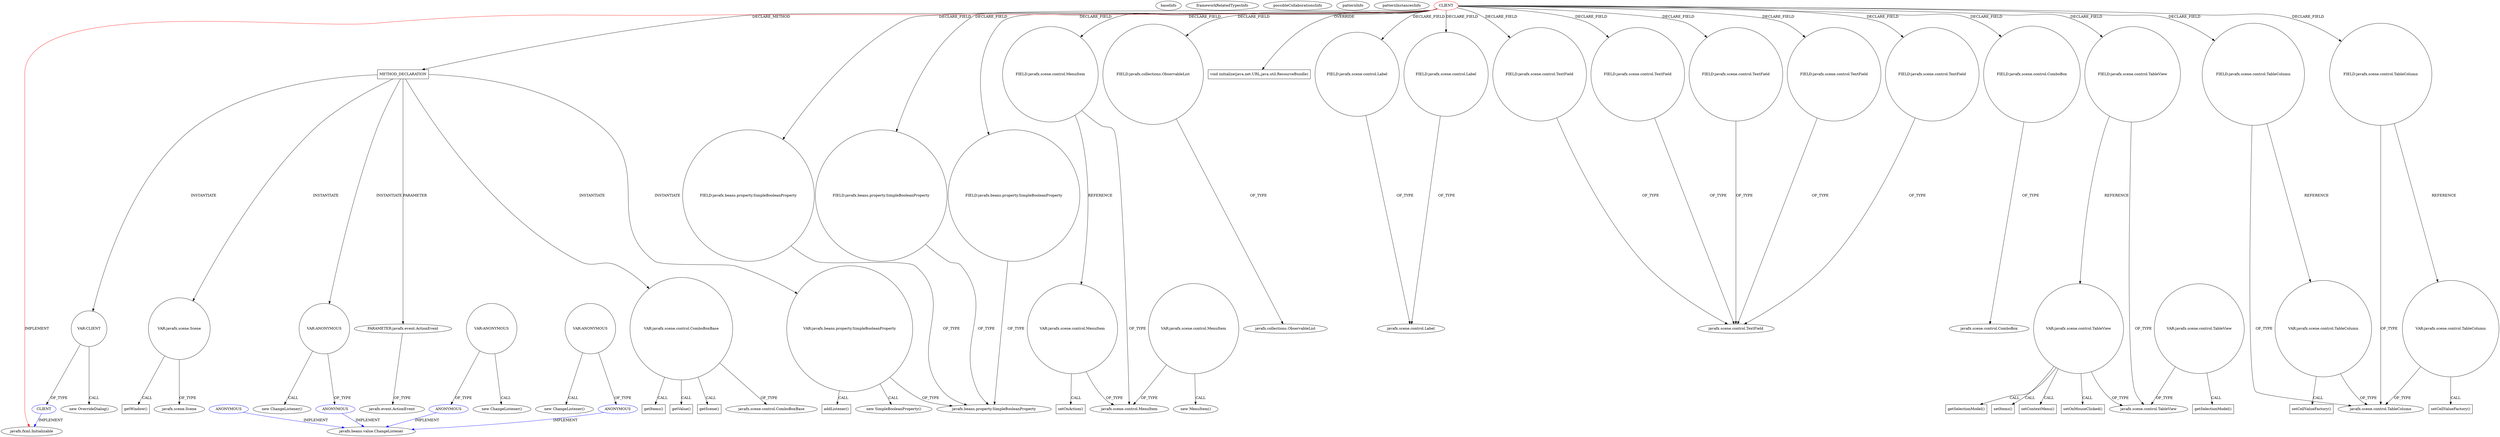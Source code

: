 digraph {
baseInfo[graphId=4234,category="pattern",isAnonymous=false,possibleRelation=true]
frameworkRelatedTypesInfo[0="javafx.fxml.Initializable"]
possibleCollaborationsInfo[0="4234~INSTANTIATION-CLIENT_METHOD_DECLARATION-~javafx.fxml.Initializable ~javafx.fxml.Initializable ~false~false",1="4234~INSTANTIATION-CLIENT_METHOD_DECLARATION-~javafx.fxml.Initializable ~javafx.beans.value.ChangeListener ~false~true",2="4234~INSTANTIATION-~javafx.fxml.Initializable ~javafx.beans.value.ChangeListener ~false~true",3="4234~INSTANTIATION-~javafx.fxml.Initializable ~javafx.beans.value.ChangeListener ~false~true"]
patternInfo[frequency=2.0,patternRootClient=0]
patternInstancesInfo[0="hock323-eventManager~/hock323-eventManager/EventManager-master/src/eventManager/controller/pokerTournament/BlindsController.java~BlindsController~2976",1="hock323-eventManager~/hock323-eventManager/EventManager-master/src/eventManager/controller/pokerTournament/TournamentController.java~TournamentController~3009"]
876[label="new OverrideDialog()",vertexType="CONSTRUCTOR_CALL",isFrameworkType=false]
877[label="VAR:CLIENT",vertexType="VARIABLE_EXPRESION",isFrameworkType=false,shape=circle]
865[label="METHOD_DECLARATION",vertexType="CLIENT_METHOD_DECLARATION",isFrameworkType=false,shape=box]
0[label="CLIENT",vertexType="ROOT_CLIENT_CLASS_DECLARATION",isFrameworkType=false,color=red]
102[label="FIELD:javafx.scene.control.MenuItem",vertexType="FIELD_DECLARATION",isFrameworkType=false,shape=circle]
146[label="FIELD:javafx.collections.ObservableList",vertexType="FIELD_DECLARATION",isFrameworkType=false,shape=circle]
147[label="javafx.collections.ObservableList",vertexType="FRAMEWORK_INTERFACE_TYPE",isFrameworkType=false]
866[label="PARAMETER:javafx.event.ActionEvent",vertexType="PARAMETER_DECLARATION",isFrameworkType=false]
596[label="javafx.event.ActionEvent",vertexType="FRAMEWORK_CLASS_TYPE",isFrameworkType=false]
152[label="void initialize(java.net.URL,java.util.ResourceBundle)",vertexType="OVERRIDING_METHOD_DECLARATION",isFrameworkType=false,shape=box]
103[label="javafx.scene.control.MenuItem",vertexType="FRAMEWORK_CLASS_TYPE",isFrameworkType=false]
868[label="VAR:javafx.scene.control.ComboBoxBase",vertexType="VARIABLE_EXPRESION",isFrameworkType=false,shape=circle]
942[label="VAR:javafx.scene.control.MenuItem",vertexType="VARIABLE_EXPRESION",isFrameworkType=false,shape=circle]
938[label="VAR:javafx.scene.control.MenuItem",vertexType="VARIABLE_EXPRESION",isFrameworkType=false,shape=circle]
71[label="FIELD:javafx.scene.control.Label",vertexType="FIELD_DECLARATION",isFrameworkType=false,shape=circle]
27[label="javafx.scene.control.Label",vertexType="FRAMEWORK_CLASS_TYPE",isFrameworkType=false]
69[label="FIELD:javafx.scene.control.Label",vertexType="FIELD_DECLARATION",isFrameworkType=false,shape=circle]
38[label="FIELD:javafx.beans.property.SimpleBooleanProperty",vertexType="FIELD_DECLARATION",isFrameworkType=false,shape=circle]
31[label="javafx.beans.property.SimpleBooleanProperty",vertexType="FRAMEWORK_CLASS_TYPE",isFrameworkType=false]
34[label="FIELD:javafx.beans.property.SimpleBooleanProperty",vertexType="FIELD_DECLARATION",isFrameworkType=false,shape=circle]
138[label="FIELD:javafx.beans.property.SimpleBooleanProperty",vertexType="FIELD_DECLARATION",isFrameworkType=false,shape=circle]
67[label="FIELD:javafx.scene.control.TextField",vertexType="FIELD_DECLARATION",isFrameworkType=false,shape=circle]
12[label="FIELD:javafx.scene.control.TextField",vertexType="FIELD_DECLARATION",isFrameworkType=false,shape=circle]
6[label="FIELD:javafx.scene.control.TextField",vertexType="FIELD_DECLARATION",isFrameworkType=false,shape=circle]
83[label="FIELD:javafx.scene.control.TextField",vertexType="FIELD_DECLARATION",isFrameworkType=false,shape=circle]
130[label="FIELD:javafx.scene.control.TextField",vertexType="FIELD_DECLARATION",isFrameworkType=false,shape=circle]
878[label="CLIENT",vertexType="REFERENCE_CLIENT_CLASS_DECLARATION",isFrameworkType=false,color=blue]
888[label="VAR:ANONYMOUS",vertexType="VARIABLE_EXPRESION",isFrameworkType=false,shape=circle]
889[label="ANONYMOUS",vertexType="REFERENCE_ANONYMOUS_DECLARATION",isFrameworkType=false,color=blue]
887[label="new ChangeListener()",vertexType="CONSTRUCTOR_CALL",isFrameworkType=false]
186[label="javafx.beans.value.ChangeListener",vertexType="FRAMEWORK_INTERFACE_TYPE",isFrameworkType=false]
185[label="ANONYMOUS",vertexType="REFERENCE_ANONYMOUS_DECLARATION",isFrameworkType=false,color=blue]
541[label="ANONYMOUS",vertexType="REFERENCE_ANONYMOUS_DECLARATION",isFrameworkType=false,color=blue]
569[label="ANONYMOUS",vertexType="REFERENCE_ANONYMOUS_DECLARATION",isFrameworkType=false,color=blue]
568[label="VAR:ANONYMOUS",vertexType="VARIABLE_EXPRESION",isFrameworkType=false,shape=circle]
540[label="VAR:ANONYMOUS",vertexType="VARIABLE_EXPRESION",isFrameworkType=false,shape=circle]
870[label="javafx.scene.control.ComboBoxBase",vertexType="FRAMEWORK_CLASS_TYPE",isFrameworkType=false]
539[label="new ChangeListener()",vertexType="CONSTRUCTOR_CALL",isFrameworkType=false]
567[label="new ChangeListener()",vertexType="CONSTRUCTOR_CALL",isFrameworkType=false]
872[label="getItems()",vertexType="INSIDE_CALL",isFrameworkType=false,shape=box]
1[label="javafx.fxml.Initializable",vertexType="FRAMEWORK_INTERFACE_TYPE",isFrameworkType=false]
110[label="FIELD:javafx.scene.control.ComboBox",vertexType="FIELD_DECLARATION",isFrameworkType=false,shape=circle]
111[label="javafx.scene.control.ComboBox",vertexType="FRAMEWORK_CLASS_TYPE",isFrameworkType=false]
7[label="javafx.scene.control.TextField",vertexType="FRAMEWORK_CLASS_TYPE",isFrameworkType=false]
880[label="VAR:javafx.scene.Scene",vertexType="VARIABLE_EXPRESION",isFrameworkType=false,shape=circle]
881[label="getWindow()",vertexType="INSIDE_CALL",isFrameworkType=false,shape=box]
874[label="VAR:javafx.beans.property.SimpleBooleanProperty",vertexType="VARIABLE_EXPRESION",isFrameworkType=false,shape=circle]
873[label="new SimpleBooleanProperty()",vertexType="CONSTRUCTOR_CALL",isFrameworkType=false]
886[label="addListener()",vertexType="INSIDE_CALL",isFrameworkType=false,shape=box]
869[label="getValue()",vertexType="INSIDE_CALL",isFrameworkType=false,shape=box]
937[label="new MenuItem()",vertexType="CONSTRUCTOR_CALL",isFrameworkType=false]
150[label="FIELD:javafx.scene.control.TableView",vertexType="FIELD_DECLARATION",isFrameworkType=false,shape=circle]
151[label="javafx.scene.control.TableView",vertexType="FRAMEWORK_CLASS_TYPE",isFrameworkType=false]
588[label="VAR:javafx.scene.control.TableView",vertexType="VARIABLE_EXPRESION",isFrameworkType=false,shape=circle]
589[label="getSelectionModel()",vertexType="INSIDE_CALL",isFrameworkType=false,shape=box]
884[label="getScene()",vertexType="INSIDE_CALL",isFrameworkType=false,shape=box]
898[label="VAR:javafx.scene.control.TableView",vertexType="VARIABLE_EXPRESION",isFrameworkType=false,shape=circle]
952[label="setContextMenu()",vertexType="INSIDE_CALL",isFrameworkType=false,shape=box]
916[label="setOnMouseClicked()",vertexType="INSIDE_CALL",isFrameworkType=false,shape=box]
933[label="getSelectionModel()",vertexType="INSIDE_CALL",isFrameworkType=false,shape=box]
914[label="setItems()",vertexType="INSIDE_CALL",isFrameworkType=false,shape=box]
148[label="FIELD:javafx.scene.control.TableColumn",vertexType="FIELD_DECLARATION",isFrameworkType=false,shape=circle]
907[label="VAR:javafx.scene.control.TableColumn",vertexType="VARIABLE_EXPRESION",isFrameworkType=false,shape=circle]
908[label="setCellValueFactory()",vertexType="INSIDE_CALL",isFrameworkType=false,shape=box]
144[label="FIELD:javafx.scene.control.TableColumn",vertexType="FIELD_DECLARATION",isFrameworkType=false,shape=circle]
901[label="VAR:javafx.scene.control.TableColumn",vertexType="VARIABLE_EXPRESION",isFrameworkType=false,shape=circle]
902[label="setCellValueFactory()",vertexType="INSIDE_CALL",isFrameworkType=false,shape=box]
611[label="javafx.scene.Scene",vertexType="FRAMEWORK_CLASS_TYPE",isFrameworkType=false]
943[label="setOnAction()",vertexType="INSIDE_CALL",isFrameworkType=false,shape=box]
145[label="javafx.scene.control.TableColumn",vertexType="FRAMEWORK_CLASS_TYPE",isFrameworkType=false]
907->145[label="OF_TYPE"]
865->877[label="INSTANTIATE"]
880->611[label="OF_TYPE"]
907->908[label="CALL"]
0->12[label="DECLARE_FIELD"]
102->103[label="OF_TYPE"]
878->1[label="IMPLEMENT",color=blue]
568->569[label="OF_TYPE"]
888->889[label="OF_TYPE"]
942->103[label="OF_TYPE"]
138->31[label="OF_TYPE"]
185->186[label="IMPLEMENT",color=blue]
865->874[label="INSTANTIATE"]
67->7[label="OF_TYPE"]
541->186[label="IMPLEMENT",color=blue]
865->868[label="INSTANTIATE"]
150->898[label="REFERENCE"]
877->878[label="OF_TYPE"]
901->145[label="OF_TYPE"]
938->103[label="OF_TYPE"]
942->943[label="CALL"]
901->902[label="CALL"]
868->884[label="CALL"]
0->130[label="DECLARE_FIELD"]
868->872[label="CALL"]
540->541[label="OF_TYPE"]
877->876[label="CALL"]
588->151[label="OF_TYPE"]
898->151[label="OF_TYPE"]
874->873[label="CALL"]
0->144[label="DECLARE_FIELD"]
34->31[label="OF_TYPE"]
130->7[label="OF_TYPE"]
568->567[label="CALL"]
0->1[label="IMPLEMENT",color=red]
71->27[label="OF_TYPE"]
0->34[label="DECLARE_FIELD"]
0->83[label="DECLARE_FIELD"]
148->907[label="REFERENCE"]
898->933[label="CALL"]
0->38[label="DECLARE_FIELD"]
938->937[label="CALL"]
110->111[label="OF_TYPE"]
0->865[label="DECLARE_METHOD"]
865->880[label="INSTANTIATE"]
0->138[label="DECLARE_FIELD"]
0->148[label="DECLARE_FIELD"]
0->152[label="OVERRIDE"]
83->7[label="OF_TYPE"]
146->147[label="OF_TYPE"]
6->7[label="OF_TYPE"]
0->71[label="DECLARE_FIELD"]
880->881[label="CALL"]
148->145[label="OF_TYPE"]
0->146[label="DECLARE_FIELD"]
868->870[label="OF_TYPE"]
898->952[label="CALL"]
865->866[label="PARAMETER"]
588->589[label="CALL"]
0->110[label="DECLARE_FIELD"]
540->539[label="CALL"]
150->151[label="OF_TYPE"]
144->145[label="OF_TYPE"]
888->887[label="CALL"]
569->186[label="IMPLEMENT",color=blue]
144->901[label="REFERENCE"]
874->886[label="CALL"]
0->150[label="DECLARE_FIELD"]
874->31[label="OF_TYPE"]
865->888[label="INSTANTIATE"]
69->27[label="OF_TYPE"]
0->67[label="DECLARE_FIELD"]
898->916[label="CALL"]
0->6[label="DECLARE_FIELD"]
0->69[label="DECLARE_FIELD"]
868->869[label="CALL"]
12->7[label="OF_TYPE"]
866->596[label="OF_TYPE"]
38->31[label="OF_TYPE"]
898->914[label="CALL"]
889->186[label="IMPLEMENT",color=blue]
102->942[label="REFERENCE"]
0->102[label="DECLARE_FIELD"]
}
